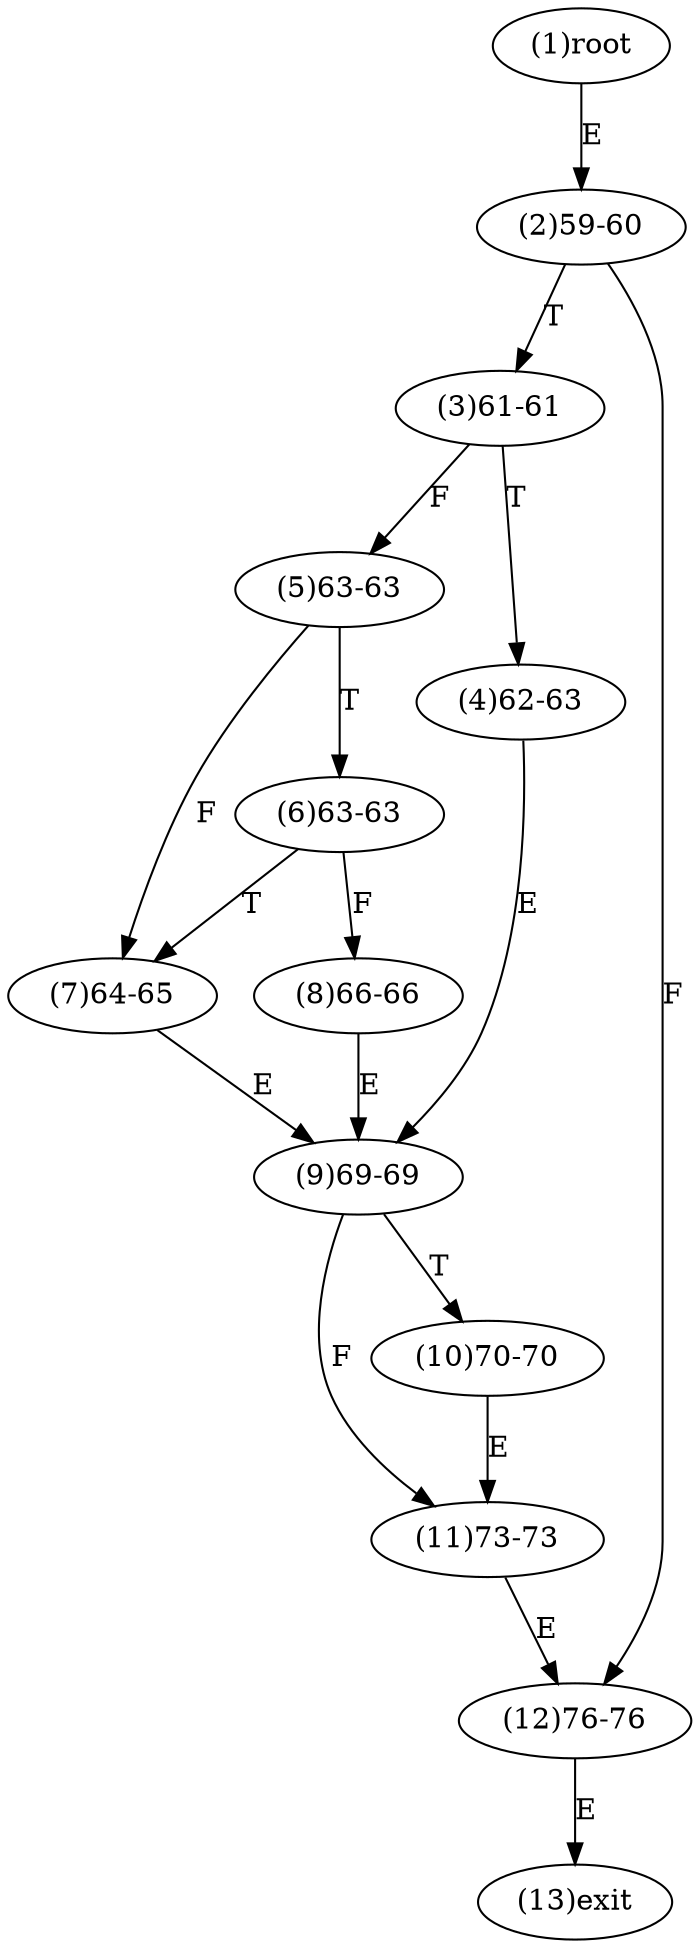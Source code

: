 digraph "" { 
1[ label="(1)root"];
2[ label="(2)59-60"];
3[ label="(3)61-61"];
4[ label="(4)62-63"];
5[ label="(5)63-63"];
6[ label="(6)63-63"];
7[ label="(7)64-65"];
8[ label="(8)66-66"];
9[ label="(9)69-69"];
10[ label="(10)70-70"];
11[ label="(11)73-73"];
12[ label="(12)76-76"];
13[ label="(13)exit"];
1->2[ label="E"];
2->12[ label="F"];
2->3[ label="T"];
3->5[ label="F"];
3->4[ label="T"];
4->9[ label="E"];
5->7[ label="F"];
5->6[ label="T"];
6->8[ label="F"];
6->7[ label="T"];
7->9[ label="E"];
8->9[ label="E"];
9->11[ label="F"];
9->10[ label="T"];
10->11[ label="E"];
11->12[ label="E"];
12->13[ label="E"];
}